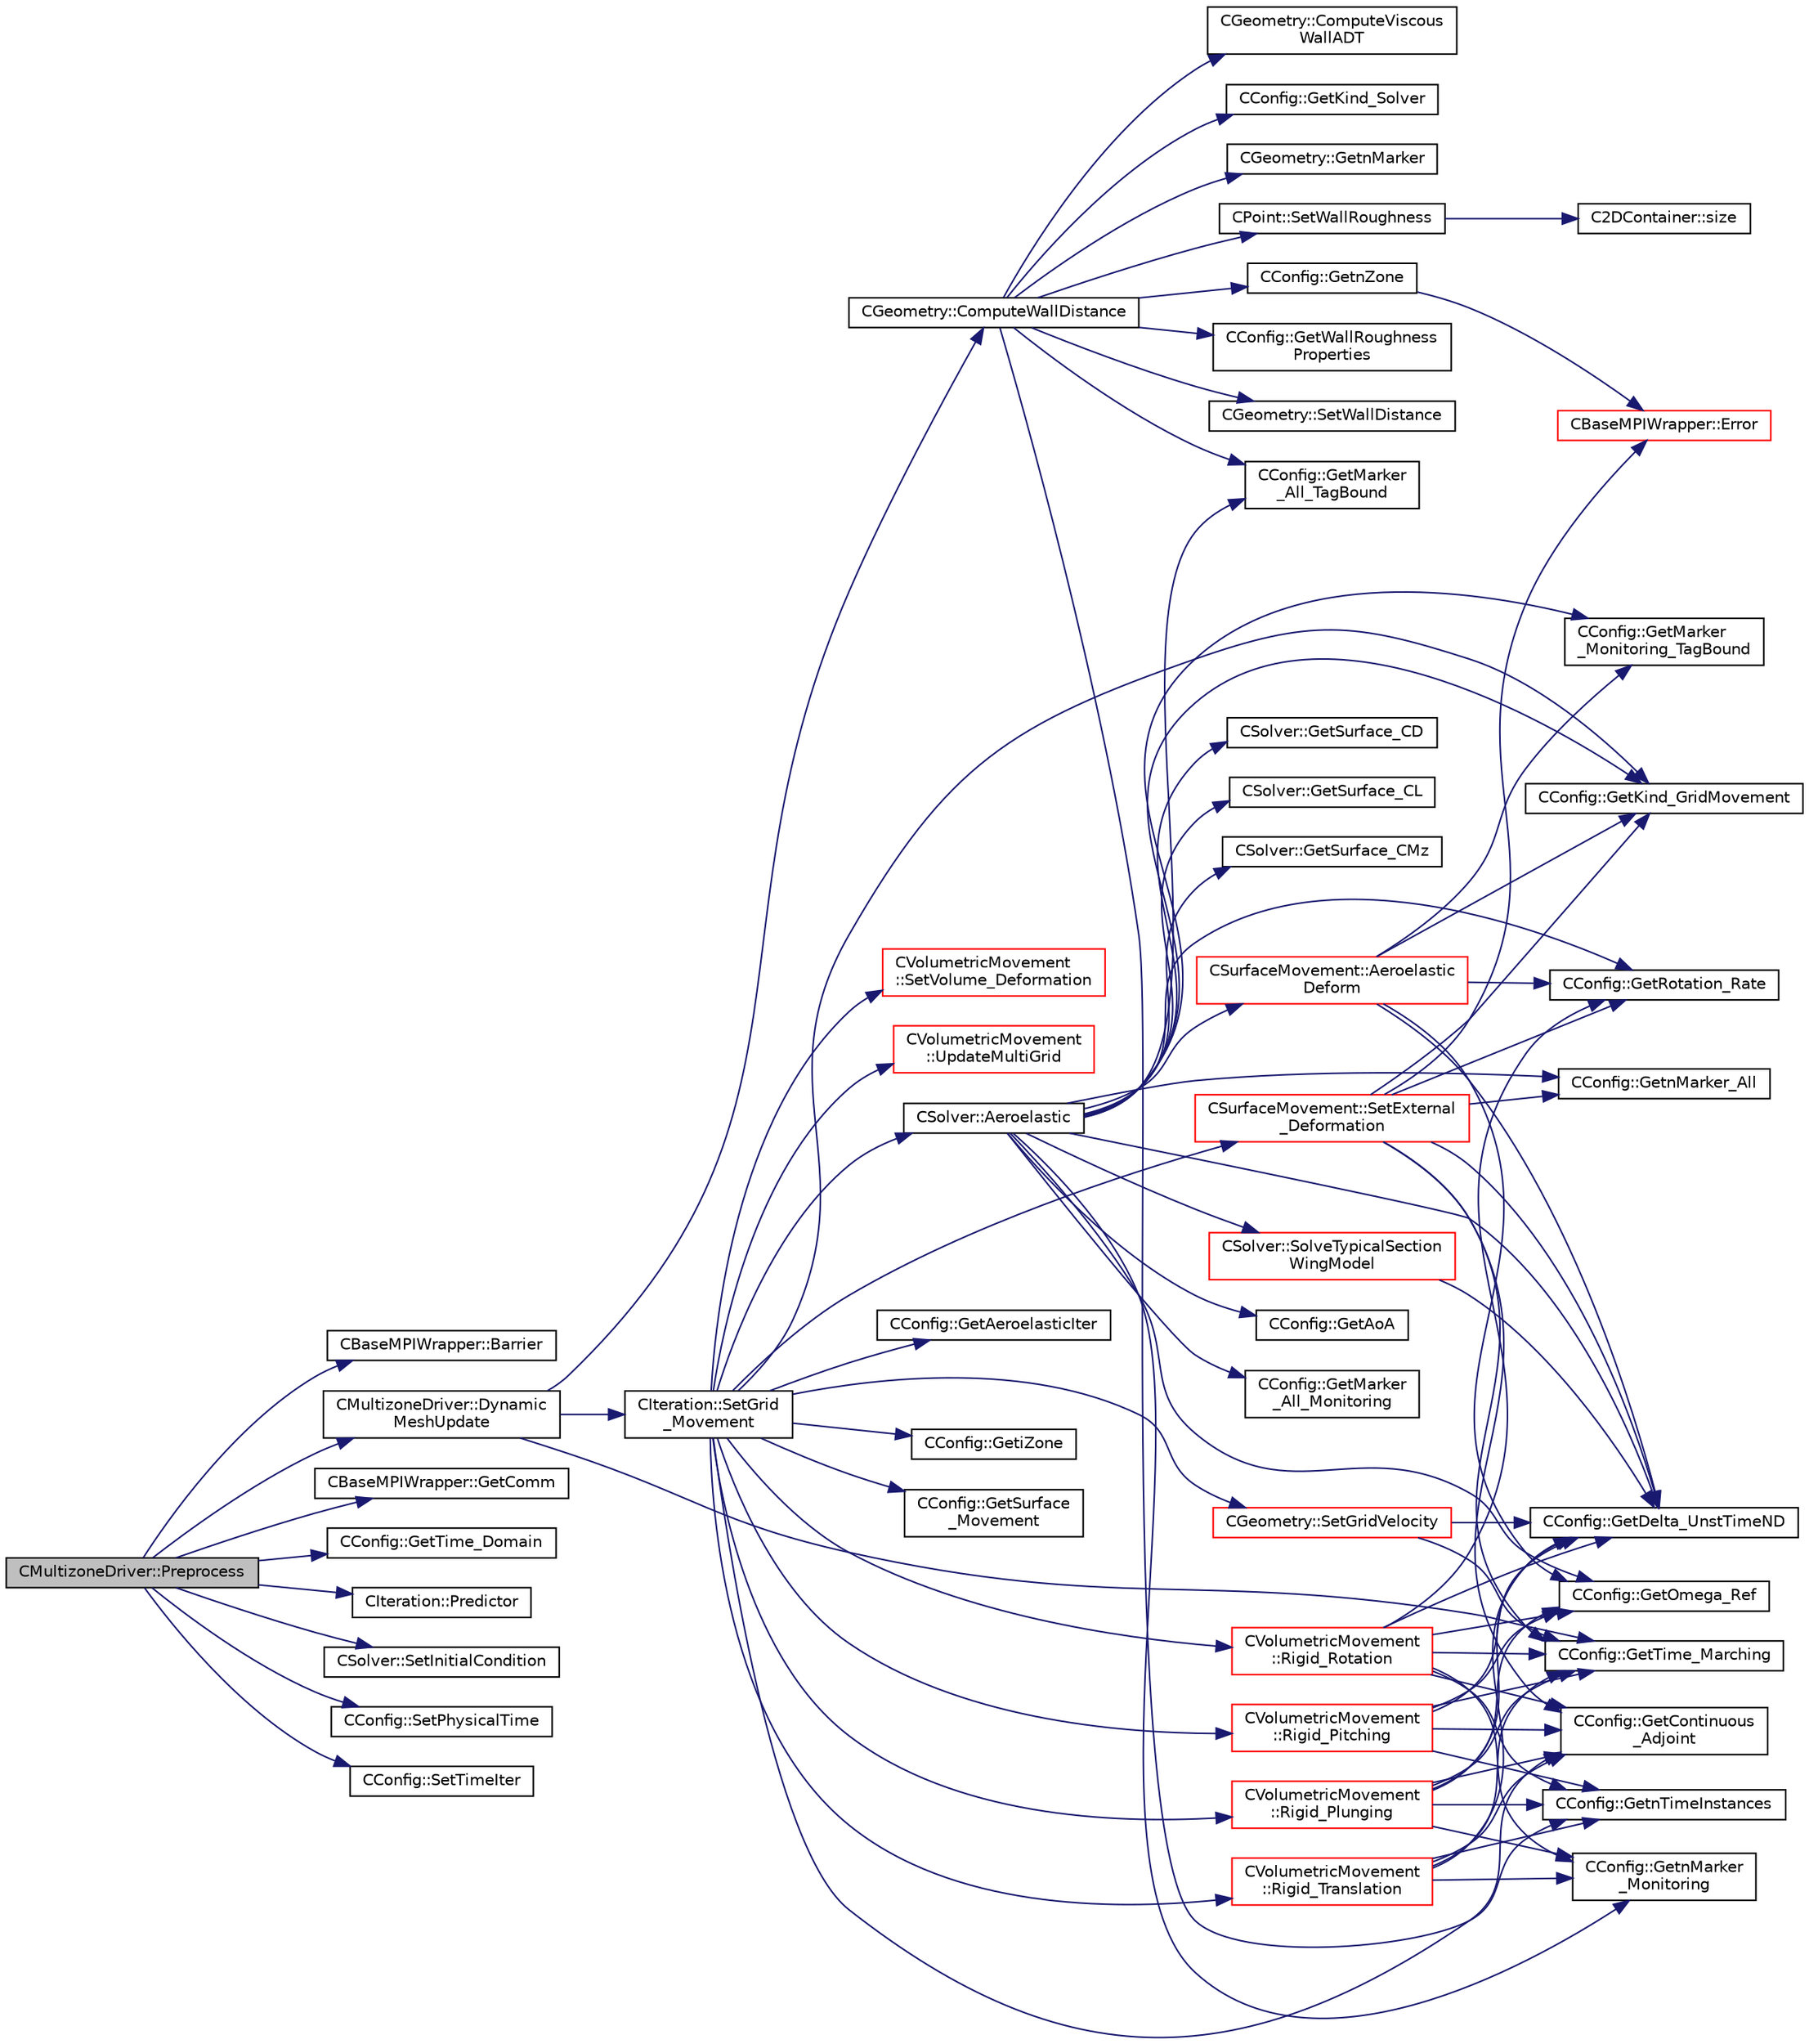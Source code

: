 digraph "CMultizoneDriver::Preprocess"
{
 // LATEX_PDF_SIZE
  edge [fontname="Helvetica",fontsize="10",labelfontname="Helvetica",labelfontsize="10"];
  node [fontname="Helvetica",fontsize="10",shape=record];
  rankdir="LR";
  Node1 [label="CMultizoneDriver::Preprocess",height=0.2,width=0.4,color="black", fillcolor="grey75", style="filled", fontcolor="black",tooltip="Preprocess the multizone iteration."];
  Node1 -> Node2 [color="midnightblue",fontsize="10",style="solid",fontname="Helvetica"];
  Node2 [label="CBaseMPIWrapper::Barrier",height=0.2,width=0.4,color="black", fillcolor="white", style="filled",URL="$classCBaseMPIWrapper.html#a33bad5506b8315fde26c1f31a42ce97c",tooltip=" "];
  Node1 -> Node3 [color="midnightblue",fontsize="10",style="solid",fontname="Helvetica"];
  Node3 [label="CMultizoneDriver::Dynamic\lMeshUpdate",height=0.2,width=0.4,color="black", fillcolor="white", style="filled",URL="$classCMultizoneDriver.html#a53ec5acb13bb0e897515e098b11b10ac",tooltip="Perform a dynamic mesh deformation, included grid velocity computation and the update of the multigri..."];
  Node3 -> Node4 [color="midnightblue",fontsize="10",style="solid",fontname="Helvetica"];
  Node4 [label="CGeometry::ComputeWallDistance",height=0.2,width=0.4,color="black", fillcolor="white", style="filled",URL="$classCGeometry.html#a284247f13458eb39bc678dff5e0c7112",tooltip="Compute the distances to the closest vertex on viscous walls over the entire domain."];
  Node4 -> Node5 [color="midnightblue",fontsize="10",style="solid",fontname="Helvetica"];
  Node5 [label="CGeometry::ComputeViscous\lWallADT",height=0.2,width=0.4,color="black", fillcolor="white", style="filled",URL="$classCGeometry.html#ac8153e85ae48fc8d8de709484c511f44",tooltip="Compute an ADT including the coordinates of all viscous markers."];
  Node4 -> Node6 [color="midnightblue",fontsize="10",style="solid",fontname="Helvetica"];
  Node6 [label="CConfig::GetKind_Solver",height=0.2,width=0.4,color="black", fillcolor="white", style="filled",URL="$classCConfig.html#a77312cf52a5ba2cc1239b7cee6fce7a7",tooltip="Governing equations of the flow (it can be different from the run time equation)."];
  Node4 -> Node7 [color="midnightblue",fontsize="10",style="solid",fontname="Helvetica"];
  Node7 [label="CConfig::GetMarker\l_All_TagBound",height=0.2,width=0.4,color="black", fillcolor="white", style="filled",URL="$classCConfig.html#ab8c9c1f45950a29355be4ff357049440",tooltip="Get the index of the surface defined in the geometry file."];
  Node4 -> Node8 [color="midnightblue",fontsize="10",style="solid",fontname="Helvetica"];
  Node8 [label="CGeometry::GetnMarker",height=0.2,width=0.4,color="black", fillcolor="white", style="filled",URL="$classCGeometry.html#ad2f9fe832b72d5a032d709d25879bbd2",tooltip="Get number of markers."];
  Node4 -> Node9 [color="midnightblue",fontsize="10",style="solid",fontname="Helvetica"];
  Node9 [label="CConfig::GetnTimeInstances",height=0.2,width=0.4,color="black", fillcolor="white", style="filled",URL="$classCConfig.html#a6ae9111090db52de2f8f07f77d6416d5",tooltip="Retrieves the number of periodic time instances for Harmonic Balance."];
  Node4 -> Node10 [color="midnightblue",fontsize="10",style="solid",fontname="Helvetica"];
  Node10 [label="CConfig::GetnZone",height=0.2,width=0.4,color="black", fillcolor="white", style="filled",URL="$classCConfig.html#a33f1af516d14a4d3815b577c37398773",tooltip="Gets the number of zones in the mesh file."];
  Node10 -> Node11 [color="midnightblue",fontsize="10",style="solid",fontname="Helvetica"];
  Node11 [label="CBaseMPIWrapper::Error",height=0.2,width=0.4,color="red", fillcolor="white", style="filled",URL="$classCBaseMPIWrapper.html#a04457c47629bda56704e6a8804833eeb",tooltip=" "];
  Node4 -> Node13 [color="midnightblue",fontsize="10",style="solid",fontname="Helvetica"];
  Node13 [label="CConfig::GetWallRoughness\lProperties",height=0.2,width=0.4,color="black", fillcolor="white", style="filled",URL="$classCConfig.html#adf274c3d2d881af28170c0f2be197827",tooltip="Get the type of wall and roughness height on a wall boundary (Heatflux or Isothermal)."];
  Node4 -> Node14 [color="midnightblue",fontsize="10",style="solid",fontname="Helvetica"];
  Node14 [label="CGeometry::SetWallDistance",height=0.2,width=0.4,color="black", fillcolor="white", style="filled",URL="$classCGeometry.html#aff06dccf3d6d20b51c62ff13443e23e3",tooltip="Reduce the wall distance based on an previously constructed ADT."];
  Node4 -> Node15 [color="midnightblue",fontsize="10",style="solid",fontname="Helvetica"];
  Node15 [label="CPoint::SetWallRoughness",height=0.2,width=0.4,color="black", fillcolor="white", style="filled",URL="$classCPoint.html#a36442ada0dbc716be6e3c9222f9721df",tooltip="Set wall roughnesses according to stored closest wall information."];
  Node15 -> Node16 [color="midnightblue",fontsize="10",style="solid",fontname="Helvetica"];
  Node16 [label="C2DContainer::size",height=0.2,width=0.4,color="black", fillcolor="white", style="filled",URL="$classC2DContainer.html#a8278113dbcf54123f9852e7e44583759",tooltip=" "];
  Node3 -> Node17 [color="midnightblue",fontsize="10",style="solid",fontname="Helvetica"];
  Node17 [label="CConfig::GetTime_Marching",height=0.2,width=0.4,color="black", fillcolor="white", style="filled",URL="$classCConfig.html#ac47e04d76ce865893a94dcedd3c9b6a5",tooltip="Provides information about the time integration, and change the write in the output files information..."];
  Node3 -> Node18 [color="midnightblue",fontsize="10",style="solid",fontname="Helvetica"];
  Node18 [label="CIteration::SetGrid\l_Movement",height=0.2,width=0.4,color="black", fillcolor="white", style="filled",URL="$classCIteration.html#a7b36785762f6b0c214569b185b858b6c",tooltip="Updates the positions and grid velocities for dynamic meshes between physical time steps."];
  Node18 -> Node19 [color="midnightblue",fontsize="10",style="solid",fontname="Helvetica"];
  Node19 [label="CSolver::Aeroelastic",height=0.2,width=0.4,color="black", fillcolor="white", style="filled",URL="$classCSolver.html#af130046f03f282501efef2c117af6ced",tooltip="Prepares and solves the aeroelastic equations."];
  Node19 -> Node20 [color="midnightblue",fontsize="10",style="solid",fontname="Helvetica"];
  Node20 [label="CSurfaceMovement::Aeroelastic\lDeform",height=0.2,width=0.4,color="red", fillcolor="white", style="filled",URL="$classCSurfaceMovement.html#a3576789424ca6d19f6510d94f832cbb9",tooltip="Unsteady aeroelastic grid movement by deforming the mesh."];
  Node20 -> Node22 [color="midnightblue",fontsize="10",style="solid",fontname="Helvetica"];
  Node22 [label="CConfig::GetDelta_UnstTimeND",height=0.2,width=0.4,color="black", fillcolor="white", style="filled",URL="$classCConfig.html#a0acfef8e480970316e9e672eacd59e9b",tooltip="If we are prforming an unsteady simulation, there is only one value of the time step for the complete..."];
  Node20 -> Node23 [color="midnightblue",fontsize="10",style="solid",fontname="Helvetica"];
  Node23 [label="CConfig::GetKind_GridMovement",height=0.2,width=0.4,color="black", fillcolor="white", style="filled",URL="$classCConfig.html#a050c7389c2d16a111890bb44dd7cbcea",tooltip="Get the type of dynamic mesh motion. Each zone gets a config file."];
  Node20 -> Node25 [color="midnightblue",fontsize="10",style="solid",fontname="Helvetica"];
  Node25 [label="CConfig::GetMarker\l_Monitoring_TagBound",height=0.2,width=0.4,color="black", fillcolor="white", style="filled",URL="$classCConfig.html#a4558fc163c393e628050e7a2273673f1",tooltip="Get the name of the surface defined in the geometry file."];
  Node20 -> Node28 [color="midnightblue",fontsize="10",style="solid",fontname="Helvetica"];
  Node28 [label="CConfig::GetOmega_Ref",height=0.2,width=0.4,color="black", fillcolor="white", style="filled",URL="$classCConfig.html#ab3ab2f06b6d038aea73beed05cd13448",tooltip="Get the value of the reference angular velocity for non-dimensionalization."];
  Node20 -> Node31 [color="midnightblue",fontsize="10",style="solid",fontname="Helvetica"];
  Node31 [label="CConfig::GetRotation_Rate",height=0.2,width=0.4,color="black", fillcolor="white", style="filled",URL="$classCConfig.html#a3f9890ff8ca2b98646e4ebf3de8c9c13",tooltip="Get the rotation rate of the mesh."];
  Node19 -> Node35 [color="midnightblue",fontsize="10",style="solid",fontname="Helvetica"];
  Node35 [label="CConfig::GetAoA",height=0.2,width=0.4,color="black", fillcolor="white", style="filled",URL="$classCConfig.html#aa824c1a1b3c7cd05b7be414a76e0b250",tooltip="Get the angle of attack of the body. This is the angle between a reference line on a lifting body (of..."];
  Node19 -> Node22 [color="midnightblue",fontsize="10",style="solid",fontname="Helvetica"];
  Node19 -> Node23 [color="midnightblue",fontsize="10",style="solid",fontname="Helvetica"];
  Node19 -> Node36 [color="midnightblue",fontsize="10",style="solid",fontname="Helvetica"];
  Node36 [label="CConfig::GetMarker\l_All_Monitoring",height=0.2,width=0.4,color="black", fillcolor="white", style="filled",URL="$classCConfig.html#a70fa75374f533da62b71207d589d6211",tooltip="Get the monitoring information for a marker val_marker."];
  Node19 -> Node7 [color="midnightblue",fontsize="10",style="solid",fontname="Helvetica"];
  Node19 -> Node25 [color="midnightblue",fontsize="10",style="solid",fontname="Helvetica"];
  Node19 -> Node37 [color="midnightblue",fontsize="10",style="solid",fontname="Helvetica"];
  Node37 [label="CConfig::GetnMarker_All",height=0.2,width=0.4,color="black", fillcolor="white", style="filled",URL="$classCConfig.html#a459dee039e618d21a5d78db61c221240",tooltip="Get the total number of boundary markers of the local process including send/receive domains."];
  Node19 -> Node38 [color="midnightblue",fontsize="10",style="solid",fontname="Helvetica"];
  Node38 [label="CConfig::GetnMarker\l_Monitoring",height=0.2,width=0.4,color="black", fillcolor="white", style="filled",URL="$classCConfig.html#a6e65810e59b8015104b84c4fd5b1d7f9",tooltip="Get the total number of monitoring markers."];
  Node19 -> Node28 [color="midnightblue",fontsize="10",style="solid",fontname="Helvetica"];
  Node19 -> Node31 [color="midnightblue",fontsize="10",style="solid",fontname="Helvetica"];
  Node19 -> Node39 [color="midnightblue",fontsize="10",style="solid",fontname="Helvetica"];
  Node39 [label="CSolver::GetSurface_CD",height=0.2,width=0.4,color="black", fillcolor="white", style="filled",URL="$classCSolver.html#ac74cc0882a2579be4839d078b01d8c5a",tooltip="A virtual member."];
  Node19 -> Node40 [color="midnightblue",fontsize="10",style="solid",fontname="Helvetica"];
  Node40 [label="CSolver::GetSurface_CL",height=0.2,width=0.4,color="black", fillcolor="white", style="filled",URL="$classCSolver.html#a7c03fa0a21eabb24f8aee85c611fd9a3",tooltip="A virtual member."];
  Node19 -> Node41 [color="midnightblue",fontsize="10",style="solid",fontname="Helvetica"];
  Node41 [label="CSolver::GetSurface_CMz",height=0.2,width=0.4,color="black", fillcolor="white", style="filled",URL="$classCSolver.html#a67767651d99f3a5ac73062b4e2249b3d",tooltip="A virtual member."];
  Node19 -> Node42 [color="midnightblue",fontsize="10",style="solid",fontname="Helvetica"];
  Node42 [label="CSolver::SolveTypicalSection\lWingModel",height=0.2,width=0.4,color="red", fillcolor="white", style="filled",URL="$classCSolver.html#a13c86d41e468e5d7b9c7a21ab2008e19",tooltip="Solve the typical section wing model."];
  Node42 -> Node22 [color="midnightblue",fontsize="10",style="solid",fontname="Helvetica"];
  Node18 -> Node60 [color="midnightblue",fontsize="10",style="solid",fontname="Helvetica"];
  Node60 [label="CConfig::GetAeroelasticIter",height=0.2,width=0.4,color="black", fillcolor="white", style="filled",URL="$classCConfig.html#a366bae67ff4380e178c4dc5dc50fcaad",tooltip="Aeroelastic solve every x inner iteration."];
  Node18 -> Node61 [color="midnightblue",fontsize="10",style="solid",fontname="Helvetica"];
  Node61 [label="CConfig::GetContinuous\l_Adjoint",height=0.2,width=0.4,color="black", fillcolor="white", style="filled",URL="$classCConfig.html#a1eb754aa86fb8154bc9eefea616b7cf9",tooltip="Determines if problem is adjoint."];
  Node18 -> Node62 [color="midnightblue",fontsize="10",style="solid",fontname="Helvetica"];
  Node62 [label="CConfig::GetiZone",height=0.2,width=0.4,color="black", fillcolor="white", style="filled",URL="$classCConfig.html#a1d6335b8fdef6fbcd9a08f7503d73ec1",tooltip="Provides the number of varaibles."];
  Node18 -> Node23 [color="midnightblue",fontsize="10",style="solid",fontname="Helvetica"];
  Node18 -> Node63 [color="midnightblue",fontsize="10",style="solid",fontname="Helvetica"];
  Node63 [label="CConfig::GetSurface\l_Movement",height=0.2,width=0.4,color="black", fillcolor="white", style="filled",URL="$classCConfig.html#a7da84ee925f437bd635bead56d822df9",tooltip="Get information about deforming markers."];
  Node18 -> Node64 [color="midnightblue",fontsize="10",style="solid",fontname="Helvetica"];
  Node64 [label="CVolumetricMovement\l::Rigid_Pitching",height=0.2,width=0.4,color="red", fillcolor="white", style="filled",URL="$classCVolumetricMovement.html#a9806afa50b53c60376844053db15420c",tooltip="Unsteady pitching grid movement using rigid mesh motion."];
  Node64 -> Node61 [color="midnightblue",fontsize="10",style="solid",fontname="Helvetica"];
  Node64 -> Node22 [color="midnightblue",fontsize="10",style="solid",fontname="Helvetica"];
  Node64 -> Node9 [color="midnightblue",fontsize="10",style="solid",fontname="Helvetica"];
  Node64 -> Node28 [color="midnightblue",fontsize="10",style="solid",fontname="Helvetica"];
  Node64 -> Node17 [color="midnightblue",fontsize="10",style="solid",fontname="Helvetica"];
  Node18 -> Node81 [color="midnightblue",fontsize="10",style="solid",fontname="Helvetica"];
  Node81 [label="CVolumetricMovement\l::Rigid_Plunging",height=0.2,width=0.4,color="red", fillcolor="white", style="filled",URL="$classCVolumetricMovement.html#a886e5096f246aec19af2b98bad3e39b2",tooltip="Unsteady plunging grid movement using rigid mesh motion."];
  Node81 -> Node61 [color="midnightblue",fontsize="10",style="solid",fontname="Helvetica"];
  Node81 -> Node22 [color="midnightblue",fontsize="10",style="solid",fontname="Helvetica"];
  Node81 -> Node38 [color="midnightblue",fontsize="10",style="solid",fontname="Helvetica"];
  Node81 -> Node9 [color="midnightblue",fontsize="10",style="solid",fontname="Helvetica"];
  Node81 -> Node28 [color="midnightblue",fontsize="10",style="solid",fontname="Helvetica"];
  Node81 -> Node17 [color="midnightblue",fontsize="10",style="solid",fontname="Helvetica"];
  Node18 -> Node87 [color="midnightblue",fontsize="10",style="solid",fontname="Helvetica"];
  Node87 [label="CVolumetricMovement\l::Rigid_Rotation",height=0.2,width=0.4,color="red", fillcolor="white", style="filled",URL="$classCVolumetricMovement.html#a316597f05a787ca1b683aba66214110b",tooltip="Unsteady grid movement using rigid mesh rotation."];
  Node87 -> Node61 [color="midnightblue",fontsize="10",style="solid",fontname="Helvetica"];
  Node87 -> Node22 [color="midnightblue",fontsize="10",style="solid",fontname="Helvetica"];
  Node87 -> Node38 [color="midnightblue",fontsize="10",style="solid",fontname="Helvetica"];
  Node87 -> Node9 [color="midnightblue",fontsize="10",style="solid",fontname="Helvetica"];
  Node87 -> Node28 [color="midnightblue",fontsize="10",style="solid",fontname="Helvetica"];
  Node87 -> Node31 [color="midnightblue",fontsize="10",style="solid",fontname="Helvetica"];
  Node87 -> Node17 [color="midnightblue",fontsize="10",style="solid",fontname="Helvetica"];
  Node18 -> Node88 [color="midnightblue",fontsize="10",style="solid",fontname="Helvetica"];
  Node88 [label="CVolumetricMovement\l::Rigid_Translation",height=0.2,width=0.4,color="red", fillcolor="white", style="filled",URL="$classCVolumetricMovement.html#a00368e3044dd07d74e1fafdc11980644",tooltip="Unsteady translational grid movement using rigid mesh motion."];
  Node88 -> Node61 [color="midnightblue",fontsize="10",style="solid",fontname="Helvetica"];
  Node88 -> Node22 [color="midnightblue",fontsize="10",style="solid",fontname="Helvetica"];
  Node88 -> Node38 [color="midnightblue",fontsize="10",style="solid",fontname="Helvetica"];
  Node88 -> Node9 [color="midnightblue",fontsize="10",style="solid",fontname="Helvetica"];
  Node88 -> Node17 [color="midnightblue",fontsize="10",style="solid",fontname="Helvetica"];
  Node18 -> Node92 [color="midnightblue",fontsize="10",style="solid",fontname="Helvetica"];
  Node92 [label="CSurfaceMovement::SetExternal\l_Deformation",height=0.2,width=0.4,color="red", fillcolor="white", style="filled",URL="$classCSurfaceMovement.html#a575ff545fe6de6e84fb8fed8e1615edb",tooltip="Set any surface deformationsbased on an input file."];
  Node92 -> Node11 [color="midnightblue",fontsize="10",style="solid",fontname="Helvetica"];
  Node92 -> Node61 [color="midnightblue",fontsize="10",style="solid",fontname="Helvetica"];
  Node92 -> Node22 [color="midnightblue",fontsize="10",style="solid",fontname="Helvetica"];
  Node92 -> Node23 [color="midnightblue",fontsize="10",style="solid",fontname="Helvetica"];
  Node92 -> Node37 [color="midnightblue",fontsize="10",style="solid",fontname="Helvetica"];
  Node92 -> Node31 [color="midnightblue",fontsize="10",style="solid",fontname="Helvetica"];
  Node92 -> Node17 [color="midnightblue",fontsize="10",style="solid",fontname="Helvetica"];
  Node18 -> Node101 [color="midnightblue",fontsize="10",style="solid",fontname="Helvetica"];
  Node101 [label="CGeometry::SetGridVelocity",height=0.2,width=0.4,color="red", fillcolor="white", style="filled",URL="$classCGeometry.html#a028f9dcd1a8095e668f6ae461eb8887b",tooltip="Set the grid velocity via finite differencing at each node."];
  Node101 -> Node22 [color="midnightblue",fontsize="10",style="solid",fontname="Helvetica"];
  Node101 -> Node17 [color="midnightblue",fontsize="10",style="solid",fontname="Helvetica"];
  Node18 -> Node104 [color="midnightblue",fontsize="10",style="solid",fontname="Helvetica"];
  Node104 [label="CVolumetricMovement\l::SetVolume_Deformation",height=0.2,width=0.4,color="red", fillcolor="white", style="filled",URL="$classCVolumetricMovement.html#a96c9dadafe051a2479ef4ec4b51adb04",tooltip="Grid deformation using the spring analogy method."];
  Node18 -> Node193 [color="midnightblue",fontsize="10",style="solid",fontname="Helvetica"];
  Node193 [label="CVolumetricMovement\l::UpdateMultiGrid",height=0.2,width=0.4,color="red", fillcolor="white", style="filled",URL="$classCVolumetricMovement.html#a1cb59d54bb326eb7c09729cfac0c398a",tooltip="Update the coarse multigrid levels after the grid movement."];
  Node1 -> Node111 [color="midnightblue",fontsize="10",style="solid",fontname="Helvetica"];
  Node111 [label="CBaseMPIWrapper::GetComm",height=0.2,width=0.4,color="black", fillcolor="white", style="filled",URL="$classCBaseMPIWrapper.html#a8154391fc3522954802889d81d4ef5da",tooltip=" "];
  Node1 -> Node198 [color="midnightblue",fontsize="10",style="solid",fontname="Helvetica"];
  Node198 [label="CConfig::GetTime_Domain",height=0.2,width=0.4,color="black", fillcolor="white", style="filled",URL="$classCConfig.html#a85d2e3cf43b77c63642c40c235b853f3",tooltip="Check if the multizone problem is solved for time domain."];
  Node1 -> Node199 [color="midnightblue",fontsize="10",style="solid",fontname="Helvetica"];
  Node199 [label="CIteration::Predictor",height=0.2,width=0.4,color="black", fillcolor="white", style="filled",URL="$classCIteration.html#aa0308bf6661e0a8917402bc3764b69de",tooltip="A virtual member."];
  Node1 -> Node200 [color="midnightblue",fontsize="10",style="solid",fontname="Helvetica"];
  Node200 [label="CSolver::SetInitialCondition",height=0.2,width=0.4,color="black", fillcolor="white", style="filled",URL="$classCSolver.html#aec7ef8ebdebff4bfabcfdd1a36626173",tooltip="A virtual member."];
  Node1 -> Node201 [color="midnightblue",fontsize="10",style="solid",fontname="Helvetica"];
  Node201 [label="CConfig::SetPhysicalTime",height=0.2,width=0.4,color="black", fillcolor="white", style="filled",URL="$classCConfig.html#a40da15666c94c59c6dff1ecda6f388fd",tooltip="Set the current physical time."];
  Node1 -> Node202 [color="midnightblue",fontsize="10",style="solid",fontname="Helvetica"];
  Node202 [label="CConfig::SetTimeIter",height=0.2,width=0.4,color="black", fillcolor="white", style="filled",URL="$classCConfig.html#adacd509eaa7fb19fd3d89a9c6a51222e",tooltip="Set the current time iteration number."];
}
